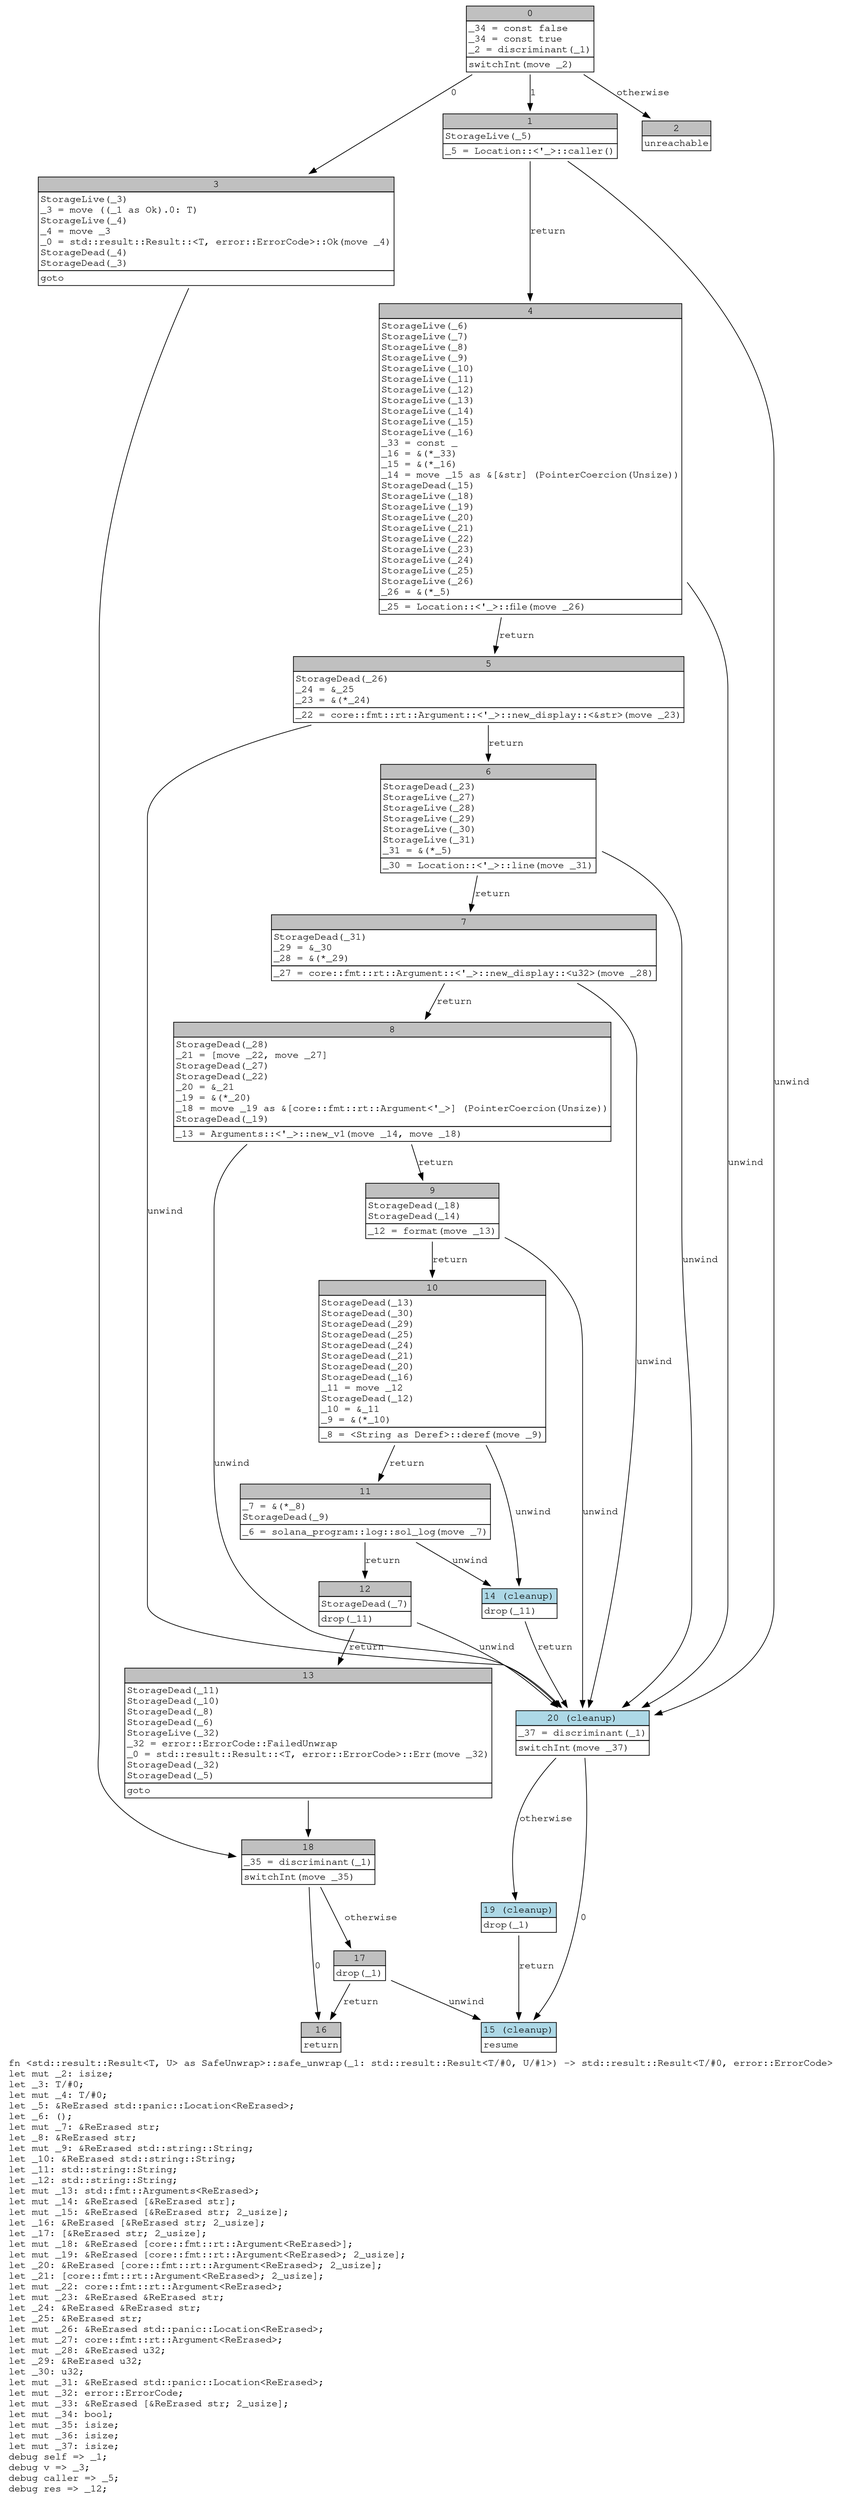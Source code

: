 digraph Mir_0_2755 {
    graph [fontname="Courier, monospace"];
    node [fontname="Courier, monospace"];
    edge [fontname="Courier, monospace"];
    label=<fn &lt;std::result::Result&lt;T, U&gt; as SafeUnwrap&gt;::safe_unwrap(_1: std::result::Result&lt;T/#0, U/#1&gt;) -&gt; std::result::Result&lt;T/#0, error::ErrorCode&gt;<br align="left"/>let mut _2: isize;<br align="left"/>let _3: T/#0;<br align="left"/>let mut _4: T/#0;<br align="left"/>let _5: &amp;ReErased std::panic::Location&lt;ReErased&gt;;<br align="left"/>let _6: ();<br align="left"/>let mut _7: &amp;ReErased str;<br align="left"/>let _8: &amp;ReErased str;<br align="left"/>let mut _9: &amp;ReErased std::string::String;<br align="left"/>let _10: &amp;ReErased std::string::String;<br align="left"/>let _11: std::string::String;<br align="left"/>let _12: std::string::String;<br align="left"/>let mut _13: std::fmt::Arguments&lt;ReErased&gt;;<br align="left"/>let mut _14: &amp;ReErased [&amp;ReErased str];<br align="left"/>let mut _15: &amp;ReErased [&amp;ReErased str; 2_usize];<br align="left"/>let _16: &amp;ReErased [&amp;ReErased str; 2_usize];<br align="left"/>let _17: [&amp;ReErased str; 2_usize];<br align="left"/>let mut _18: &amp;ReErased [core::fmt::rt::Argument&lt;ReErased&gt;];<br align="left"/>let mut _19: &amp;ReErased [core::fmt::rt::Argument&lt;ReErased&gt;; 2_usize];<br align="left"/>let _20: &amp;ReErased [core::fmt::rt::Argument&lt;ReErased&gt;; 2_usize];<br align="left"/>let _21: [core::fmt::rt::Argument&lt;ReErased&gt;; 2_usize];<br align="left"/>let mut _22: core::fmt::rt::Argument&lt;ReErased&gt;;<br align="left"/>let mut _23: &amp;ReErased &amp;ReErased str;<br align="left"/>let _24: &amp;ReErased &amp;ReErased str;<br align="left"/>let _25: &amp;ReErased str;<br align="left"/>let mut _26: &amp;ReErased std::panic::Location&lt;ReErased&gt;;<br align="left"/>let mut _27: core::fmt::rt::Argument&lt;ReErased&gt;;<br align="left"/>let mut _28: &amp;ReErased u32;<br align="left"/>let _29: &amp;ReErased u32;<br align="left"/>let _30: u32;<br align="left"/>let mut _31: &amp;ReErased std::panic::Location&lt;ReErased&gt;;<br align="left"/>let mut _32: error::ErrorCode;<br align="left"/>let mut _33: &amp;ReErased [&amp;ReErased str; 2_usize];<br align="left"/>let mut _34: bool;<br align="left"/>let mut _35: isize;<br align="left"/>let mut _36: isize;<br align="left"/>let mut _37: isize;<br align="left"/>debug self =&gt; _1;<br align="left"/>debug v =&gt; _3;<br align="left"/>debug caller =&gt; _5;<br align="left"/>debug res =&gt; _12;<br align="left"/>>;
    bb0__0_2755 [shape="none", label=<<table border="0" cellborder="1" cellspacing="0"><tr><td bgcolor="gray" align="center" colspan="1">0</td></tr><tr><td align="left" balign="left">_34 = const false<br/>_34 = const true<br/>_2 = discriminant(_1)<br/></td></tr><tr><td align="left">switchInt(move _2)</td></tr></table>>];
    bb1__0_2755 [shape="none", label=<<table border="0" cellborder="1" cellspacing="0"><tr><td bgcolor="gray" align="center" colspan="1">1</td></tr><tr><td align="left" balign="left">StorageLive(_5)<br/></td></tr><tr><td align="left">_5 = Location::&lt;'_&gt;::caller()</td></tr></table>>];
    bb2__0_2755 [shape="none", label=<<table border="0" cellborder="1" cellspacing="0"><tr><td bgcolor="gray" align="center" colspan="1">2</td></tr><tr><td align="left">unreachable</td></tr></table>>];
    bb3__0_2755 [shape="none", label=<<table border="0" cellborder="1" cellspacing="0"><tr><td bgcolor="gray" align="center" colspan="1">3</td></tr><tr><td align="left" balign="left">StorageLive(_3)<br/>_3 = move ((_1 as Ok).0: T)<br/>StorageLive(_4)<br/>_4 = move _3<br/>_0 = std::result::Result::&lt;T, error::ErrorCode&gt;::Ok(move _4)<br/>StorageDead(_4)<br/>StorageDead(_3)<br/></td></tr><tr><td align="left">goto</td></tr></table>>];
    bb4__0_2755 [shape="none", label=<<table border="0" cellborder="1" cellspacing="0"><tr><td bgcolor="gray" align="center" colspan="1">4</td></tr><tr><td align="left" balign="left">StorageLive(_6)<br/>StorageLive(_7)<br/>StorageLive(_8)<br/>StorageLive(_9)<br/>StorageLive(_10)<br/>StorageLive(_11)<br/>StorageLive(_12)<br/>StorageLive(_13)<br/>StorageLive(_14)<br/>StorageLive(_15)<br/>StorageLive(_16)<br/>_33 = const _<br/>_16 = &amp;(*_33)<br/>_15 = &amp;(*_16)<br/>_14 = move _15 as &amp;[&amp;str] (PointerCoercion(Unsize))<br/>StorageDead(_15)<br/>StorageLive(_18)<br/>StorageLive(_19)<br/>StorageLive(_20)<br/>StorageLive(_21)<br/>StorageLive(_22)<br/>StorageLive(_23)<br/>StorageLive(_24)<br/>StorageLive(_25)<br/>StorageLive(_26)<br/>_26 = &amp;(*_5)<br/></td></tr><tr><td align="left">_25 = Location::&lt;'_&gt;::file(move _26)</td></tr></table>>];
    bb5__0_2755 [shape="none", label=<<table border="0" cellborder="1" cellspacing="0"><tr><td bgcolor="gray" align="center" colspan="1">5</td></tr><tr><td align="left" balign="left">StorageDead(_26)<br/>_24 = &amp;_25<br/>_23 = &amp;(*_24)<br/></td></tr><tr><td align="left">_22 = core::fmt::rt::Argument::&lt;'_&gt;::new_display::&lt;&amp;str&gt;(move _23)</td></tr></table>>];
    bb6__0_2755 [shape="none", label=<<table border="0" cellborder="1" cellspacing="0"><tr><td bgcolor="gray" align="center" colspan="1">6</td></tr><tr><td align="left" balign="left">StorageDead(_23)<br/>StorageLive(_27)<br/>StorageLive(_28)<br/>StorageLive(_29)<br/>StorageLive(_30)<br/>StorageLive(_31)<br/>_31 = &amp;(*_5)<br/></td></tr><tr><td align="left">_30 = Location::&lt;'_&gt;::line(move _31)</td></tr></table>>];
    bb7__0_2755 [shape="none", label=<<table border="0" cellborder="1" cellspacing="0"><tr><td bgcolor="gray" align="center" colspan="1">7</td></tr><tr><td align="left" balign="left">StorageDead(_31)<br/>_29 = &amp;_30<br/>_28 = &amp;(*_29)<br/></td></tr><tr><td align="left">_27 = core::fmt::rt::Argument::&lt;'_&gt;::new_display::&lt;u32&gt;(move _28)</td></tr></table>>];
    bb8__0_2755 [shape="none", label=<<table border="0" cellborder="1" cellspacing="0"><tr><td bgcolor="gray" align="center" colspan="1">8</td></tr><tr><td align="left" balign="left">StorageDead(_28)<br/>_21 = [move _22, move _27]<br/>StorageDead(_27)<br/>StorageDead(_22)<br/>_20 = &amp;_21<br/>_19 = &amp;(*_20)<br/>_18 = move _19 as &amp;[core::fmt::rt::Argument&lt;'_&gt;] (PointerCoercion(Unsize))<br/>StorageDead(_19)<br/></td></tr><tr><td align="left">_13 = Arguments::&lt;'_&gt;::new_v1(move _14, move _18)</td></tr></table>>];
    bb9__0_2755 [shape="none", label=<<table border="0" cellborder="1" cellspacing="0"><tr><td bgcolor="gray" align="center" colspan="1">9</td></tr><tr><td align="left" balign="left">StorageDead(_18)<br/>StorageDead(_14)<br/></td></tr><tr><td align="left">_12 = format(move _13)</td></tr></table>>];
    bb10__0_2755 [shape="none", label=<<table border="0" cellborder="1" cellspacing="0"><tr><td bgcolor="gray" align="center" colspan="1">10</td></tr><tr><td align="left" balign="left">StorageDead(_13)<br/>StorageDead(_30)<br/>StorageDead(_29)<br/>StorageDead(_25)<br/>StorageDead(_24)<br/>StorageDead(_21)<br/>StorageDead(_20)<br/>StorageDead(_16)<br/>_11 = move _12<br/>StorageDead(_12)<br/>_10 = &amp;_11<br/>_9 = &amp;(*_10)<br/></td></tr><tr><td align="left">_8 = &lt;String as Deref&gt;::deref(move _9)</td></tr></table>>];
    bb11__0_2755 [shape="none", label=<<table border="0" cellborder="1" cellspacing="0"><tr><td bgcolor="gray" align="center" colspan="1">11</td></tr><tr><td align="left" balign="left">_7 = &amp;(*_8)<br/>StorageDead(_9)<br/></td></tr><tr><td align="left">_6 = solana_program::log::sol_log(move _7)</td></tr></table>>];
    bb12__0_2755 [shape="none", label=<<table border="0" cellborder="1" cellspacing="0"><tr><td bgcolor="gray" align="center" colspan="1">12</td></tr><tr><td align="left" balign="left">StorageDead(_7)<br/></td></tr><tr><td align="left">drop(_11)</td></tr></table>>];
    bb13__0_2755 [shape="none", label=<<table border="0" cellborder="1" cellspacing="0"><tr><td bgcolor="gray" align="center" colspan="1">13</td></tr><tr><td align="left" balign="left">StorageDead(_11)<br/>StorageDead(_10)<br/>StorageDead(_8)<br/>StorageDead(_6)<br/>StorageLive(_32)<br/>_32 = error::ErrorCode::FailedUnwrap<br/>_0 = std::result::Result::&lt;T, error::ErrorCode&gt;::Err(move _32)<br/>StorageDead(_32)<br/>StorageDead(_5)<br/></td></tr><tr><td align="left">goto</td></tr></table>>];
    bb14__0_2755 [shape="none", label=<<table border="0" cellborder="1" cellspacing="0"><tr><td bgcolor="lightblue" align="center" colspan="1">14 (cleanup)</td></tr><tr><td align="left">drop(_11)</td></tr></table>>];
    bb15__0_2755 [shape="none", label=<<table border="0" cellborder="1" cellspacing="0"><tr><td bgcolor="lightblue" align="center" colspan="1">15 (cleanup)</td></tr><tr><td align="left">resume</td></tr></table>>];
    bb16__0_2755 [shape="none", label=<<table border="0" cellborder="1" cellspacing="0"><tr><td bgcolor="gray" align="center" colspan="1">16</td></tr><tr><td align="left">return</td></tr></table>>];
    bb17__0_2755 [shape="none", label=<<table border="0" cellborder="1" cellspacing="0"><tr><td bgcolor="gray" align="center" colspan="1">17</td></tr><tr><td align="left">drop(_1)</td></tr></table>>];
    bb18__0_2755 [shape="none", label=<<table border="0" cellborder="1" cellspacing="0"><tr><td bgcolor="gray" align="center" colspan="1">18</td></tr><tr><td align="left" balign="left">_35 = discriminant(_1)<br/></td></tr><tr><td align="left">switchInt(move _35)</td></tr></table>>];
    bb19__0_2755 [shape="none", label=<<table border="0" cellborder="1" cellspacing="0"><tr><td bgcolor="lightblue" align="center" colspan="1">19 (cleanup)</td></tr><tr><td align="left">drop(_1)</td></tr></table>>];
    bb20__0_2755 [shape="none", label=<<table border="0" cellborder="1" cellspacing="0"><tr><td bgcolor="lightblue" align="center" colspan="1">20 (cleanup)</td></tr><tr><td align="left" balign="left">_37 = discriminant(_1)<br/></td></tr><tr><td align="left">switchInt(move _37)</td></tr></table>>];
    bb0__0_2755 -> bb3__0_2755 [label="0"];
    bb0__0_2755 -> bb1__0_2755 [label="1"];
    bb0__0_2755 -> bb2__0_2755 [label="otherwise"];
    bb1__0_2755 -> bb4__0_2755 [label="return"];
    bb1__0_2755 -> bb20__0_2755 [label="unwind"];
    bb3__0_2755 -> bb18__0_2755 [label=""];
    bb4__0_2755 -> bb5__0_2755 [label="return"];
    bb4__0_2755 -> bb20__0_2755 [label="unwind"];
    bb5__0_2755 -> bb6__0_2755 [label="return"];
    bb5__0_2755 -> bb20__0_2755 [label="unwind"];
    bb6__0_2755 -> bb7__0_2755 [label="return"];
    bb6__0_2755 -> bb20__0_2755 [label="unwind"];
    bb7__0_2755 -> bb8__0_2755 [label="return"];
    bb7__0_2755 -> bb20__0_2755 [label="unwind"];
    bb8__0_2755 -> bb9__0_2755 [label="return"];
    bb8__0_2755 -> bb20__0_2755 [label="unwind"];
    bb9__0_2755 -> bb10__0_2755 [label="return"];
    bb9__0_2755 -> bb20__0_2755 [label="unwind"];
    bb10__0_2755 -> bb11__0_2755 [label="return"];
    bb10__0_2755 -> bb14__0_2755 [label="unwind"];
    bb11__0_2755 -> bb12__0_2755 [label="return"];
    bb11__0_2755 -> bb14__0_2755 [label="unwind"];
    bb12__0_2755 -> bb13__0_2755 [label="return"];
    bb12__0_2755 -> bb20__0_2755 [label="unwind"];
    bb13__0_2755 -> bb18__0_2755 [label=""];
    bb14__0_2755 -> bb20__0_2755 [label="return"];
    bb17__0_2755 -> bb16__0_2755 [label="return"];
    bb17__0_2755 -> bb15__0_2755 [label="unwind"];
    bb18__0_2755 -> bb16__0_2755 [label="0"];
    bb18__0_2755 -> bb17__0_2755 [label="otherwise"];
    bb19__0_2755 -> bb15__0_2755 [label="return"];
    bb20__0_2755 -> bb15__0_2755 [label="0"];
    bb20__0_2755 -> bb19__0_2755 [label="otherwise"];
}
